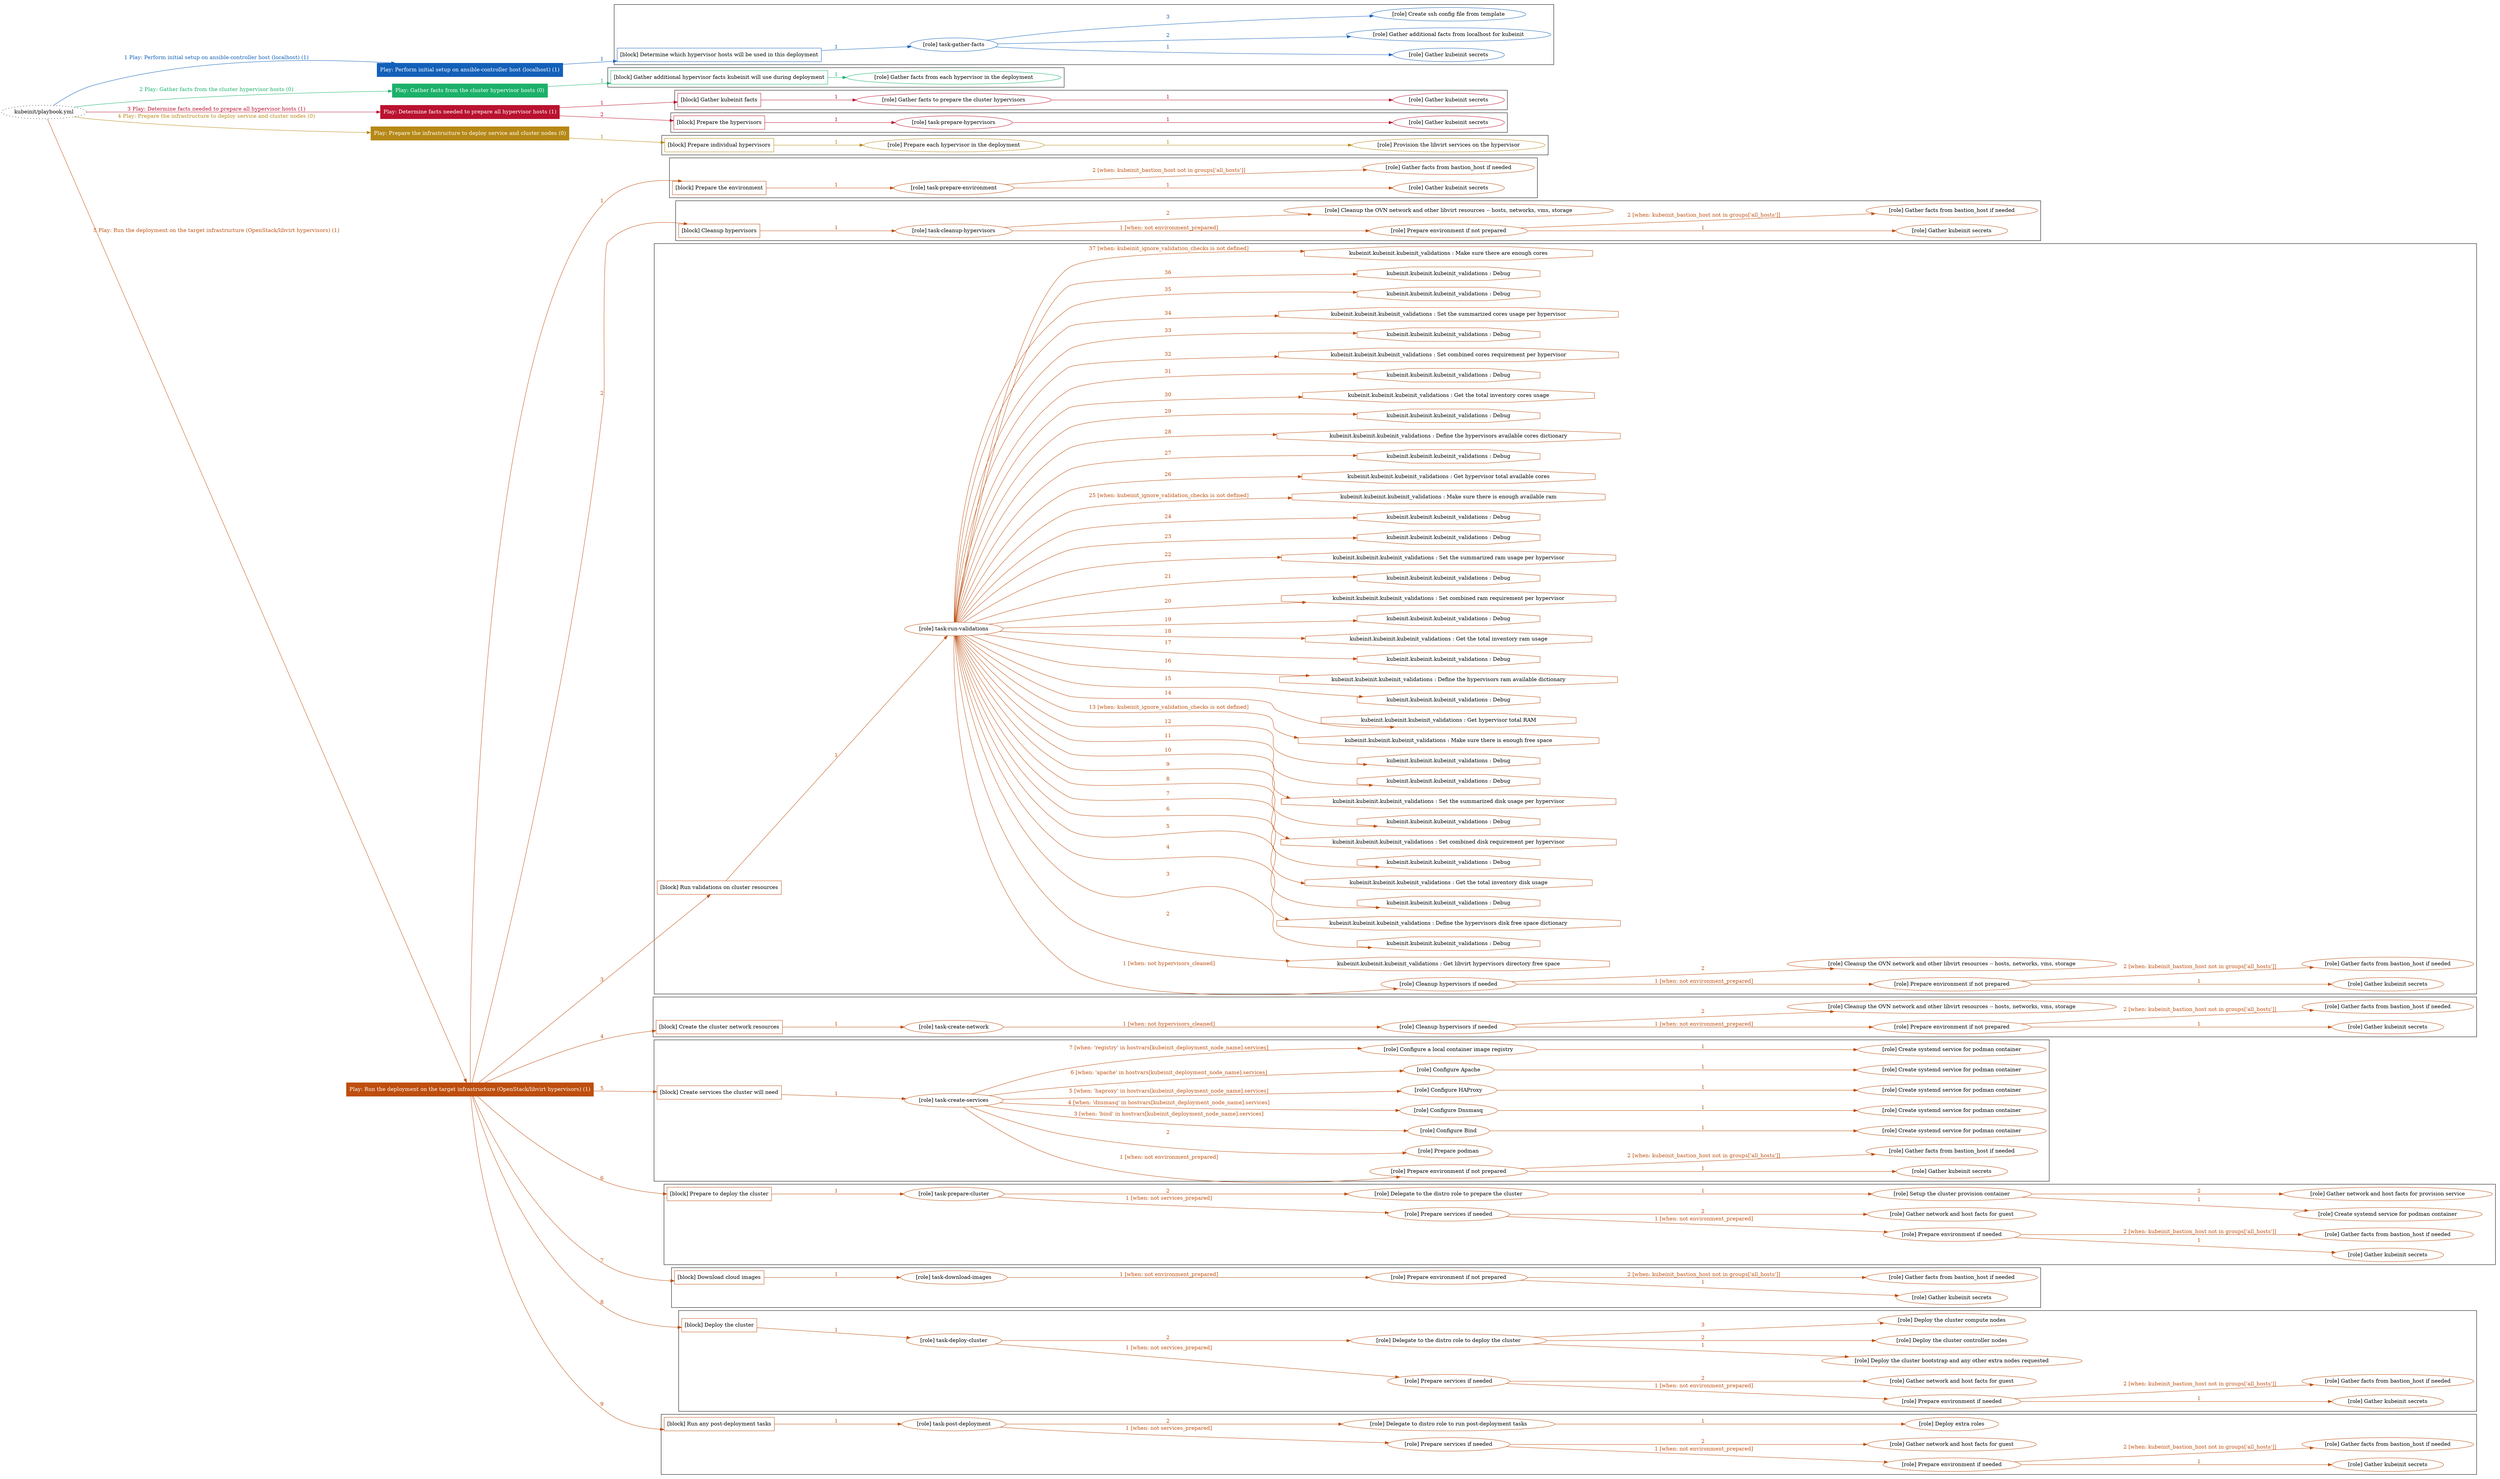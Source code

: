 digraph {
	graph [concentrate=true ordering=in rankdir=LR ratio=fill]
	edge [esep=5 sep=10]
	"kubeinit/playbook.yml" [URL="/home/runner/work/kubeinit/kubeinit/kubeinit/playbook.yml" id=playbook_c5898b9e style=dotted]
	"kubeinit/playbook.yml" -> play_0d84da9c [label="1 Play: Perform initial setup on ansible-controller host (localhost) (1)" color="#1360b9" fontcolor="#1360b9" id=edge_play_0d84da9c labeltooltip="1 Play: Perform initial setup on ansible-controller host (localhost) (1)" tooltip="1 Play: Perform initial setup on ansible-controller host (localhost) (1)"]
	subgraph "Play: Perform initial setup on ansible-controller host (localhost) (1)" {
		play_0d84da9c [label="Play: Perform initial setup on ansible-controller host (localhost) (1)" URL="/home/runner/work/kubeinit/kubeinit/kubeinit/playbook.yml" color="#1360b9" fontcolor="#ffffff" id=play_0d84da9c shape=box style=filled tooltip=localhost]
		play_0d84da9c -> block_76ef3614 [label=1 color="#1360b9" fontcolor="#1360b9" id=edge_block_76ef3614 labeltooltip=1 tooltip=1]
		subgraph cluster_block_76ef3614 {
			block_76ef3614 [label="[block] Determine which hypervisor hosts will be used in this deployment" URL="/home/runner/work/kubeinit/kubeinit/kubeinit/playbook.yml" color="#1360b9" id=block_76ef3614 labeltooltip="Determine which hypervisor hosts will be used in this deployment" shape=box tooltip="Determine which hypervisor hosts will be used in this deployment"]
			block_76ef3614 -> role_f4884667 [label="1 " color="#1360b9" fontcolor="#1360b9" id=edge_role_f4884667 labeltooltip="1 " tooltip="1 "]
			subgraph "task-gather-facts" {
				role_f4884667 [label="[role] task-gather-facts" URL="/home/runner/work/kubeinit/kubeinit/kubeinit/playbook.yml" color="#1360b9" id=role_f4884667 tooltip="task-gather-facts"]
				role_f4884667 -> role_e9bad62e [label="1 " color="#1360b9" fontcolor="#1360b9" id=edge_role_e9bad62e labeltooltip="1 " tooltip="1 "]
				subgraph "Gather kubeinit secrets" {
					role_e9bad62e [label="[role] Gather kubeinit secrets" URL="/home/runner/.ansible/collections/ansible_collections/kubeinit/kubeinit/roles/kubeinit_prepare/tasks/build_hypervisors_group.yml" color="#1360b9" id=role_e9bad62e tooltip="Gather kubeinit secrets"]
				}
				role_f4884667 -> role_29215cda [label="2 " color="#1360b9" fontcolor="#1360b9" id=edge_role_29215cda labeltooltip="2 " tooltip="2 "]
				subgraph "Gather additional facts from localhost for kubeinit" {
					role_29215cda [label="[role] Gather additional facts from localhost for kubeinit" URL="/home/runner/.ansible/collections/ansible_collections/kubeinit/kubeinit/roles/kubeinit_prepare/tasks/build_hypervisors_group.yml" color="#1360b9" id=role_29215cda tooltip="Gather additional facts from localhost for kubeinit"]
				}
				role_f4884667 -> role_ec2ccc75 [label="3 " color="#1360b9" fontcolor="#1360b9" id=edge_role_ec2ccc75 labeltooltip="3 " tooltip="3 "]
				subgraph "Create ssh config file from template" {
					role_ec2ccc75 [label="[role] Create ssh config file from template" URL="/home/runner/.ansible/collections/ansible_collections/kubeinit/kubeinit/roles/kubeinit_prepare/tasks/build_hypervisors_group.yml" color="#1360b9" id=role_ec2ccc75 tooltip="Create ssh config file from template"]
				}
			}
		}
	}
	"kubeinit/playbook.yml" -> play_5cbd559f [label="2 Play: Gather facts from the cluster hypervisor hosts (0)" color="#1bb16a" fontcolor="#1bb16a" id=edge_play_5cbd559f labeltooltip="2 Play: Gather facts from the cluster hypervisor hosts (0)" tooltip="2 Play: Gather facts from the cluster hypervisor hosts (0)"]
	subgraph "Play: Gather facts from the cluster hypervisor hosts (0)" {
		play_5cbd559f [label="Play: Gather facts from the cluster hypervisor hosts (0)" URL="/home/runner/work/kubeinit/kubeinit/kubeinit/playbook.yml" color="#1bb16a" fontcolor="#ffffff" id=play_5cbd559f shape=box style=filled tooltip="Play: Gather facts from the cluster hypervisor hosts (0)"]
		play_5cbd559f -> block_bdbf29c0 [label=1 color="#1bb16a" fontcolor="#1bb16a" id=edge_block_bdbf29c0 labeltooltip=1 tooltip=1]
		subgraph cluster_block_bdbf29c0 {
			block_bdbf29c0 [label="[block] Gather additional hypervisor facts kubeinit will use during deployment" URL="/home/runner/work/kubeinit/kubeinit/kubeinit/playbook.yml" color="#1bb16a" id=block_bdbf29c0 labeltooltip="Gather additional hypervisor facts kubeinit will use during deployment" shape=box tooltip="Gather additional hypervisor facts kubeinit will use during deployment"]
			block_bdbf29c0 -> role_b705327b [label="1 " color="#1bb16a" fontcolor="#1bb16a" id=edge_role_b705327b labeltooltip="1 " tooltip="1 "]
			subgraph "Gather facts from each hypervisor in the deployment" {
				role_b705327b [label="[role] Gather facts from each hypervisor in the deployment" URL="/home/runner/work/kubeinit/kubeinit/kubeinit/playbook.yml" color="#1bb16a" id=role_b705327b tooltip="Gather facts from each hypervisor in the deployment"]
			}
		}
	}
	"kubeinit/playbook.yml" -> play_e8e54565 [label="3 Play: Determine facts needed to prepare all hypervisor hosts (1)" color="#ba1230" fontcolor="#ba1230" id=edge_play_e8e54565 labeltooltip="3 Play: Determine facts needed to prepare all hypervisor hosts (1)" tooltip="3 Play: Determine facts needed to prepare all hypervisor hosts (1)"]
	subgraph "Play: Determine facts needed to prepare all hypervisor hosts (1)" {
		play_e8e54565 [label="Play: Determine facts needed to prepare all hypervisor hosts (1)" URL="/home/runner/work/kubeinit/kubeinit/kubeinit/playbook.yml" color="#ba1230" fontcolor="#ffffff" id=play_e8e54565 shape=box style=filled tooltip=localhost]
		play_e8e54565 -> block_cae08d0c [label=1 color="#ba1230" fontcolor="#ba1230" id=edge_block_cae08d0c labeltooltip=1 tooltip=1]
		subgraph cluster_block_cae08d0c {
			block_cae08d0c [label="[block] Gather kubeinit facts" URL="/home/runner/work/kubeinit/kubeinit/kubeinit/playbook.yml" color="#ba1230" id=block_cae08d0c labeltooltip="Gather kubeinit facts" shape=box tooltip="Gather kubeinit facts"]
			block_cae08d0c -> role_ea7ce6d7 [label="1 " color="#ba1230" fontcolor="#ba1230" id=edge_role_ea7ce6d7 labeltooltip="1 " tooltip="1 "]
			subgraph "Gather facts to prepare the cluster hypervisors" {
				role_ea7ce6d7 [label="[role] Gather facts to prepare the cluster hypervisors" URL="/home/runner/work/kubeinit/kubeinit/kubeinit/playbook.yml" color="#ba1230" id=role_ea7ce6d7 tooltip="Gather facts to prepare the cluster hypervisors"]
				role_ea7ce6d7 -> role_5d18e7bd [label="1 " color="#ba1230" fontcolor="#ba1230" id=edge_role_5d18e7bd labeltooltip="1 " tooltip="1 "]
				subgraph "Gather kubeinit secrets" {
					role_5d18e7bd [label="[role] Gather kubeinit secrets" URL="/home/runner/.ansible/collections/ansible_collections/kubeinit/kubeinit/roles/kubeinit_prepare/tasks/gather_kubeinit_facts.yml" color="#ba1230" id=role_5d18e7bd tooltip="Gather kubeinit secrets"]
				}
			}
		}
		play_e8e54565 -> block_6032365e [label=2 color="#ba1230" fontcolor="#ba1230" id=edge_block_6032365e labeltooltip=2 tooltip=2]
		subgraph cluster_block_6032365e {
			block_6032365e [label="[block] Prepare the hypervisors" URL="/home/runner/work/kubeinit/kubeinit/kubeinit/playbook.yml" color="#ba1230" id=block_6032365e labeltooltip="Prepare the hypervisors" shape=box tooltip="Prepare the hypervisors"]
			block_6032365e -> role_b8ceed35 [label="1 " color="#ba1230" fontcolor="#ba1230" id=edge_role_b8ceed35 labeltooltip="1 " tooltip="1 "]
			subgraph "task-prepare-hypervisors" {
				role_b8ceed35 [label="[role] task-prepare-hypervisors" URL="/home/runner/work/kubeinit/kubeinit/kubeinit/playbook.yml" color="#ba1230" id=role_b8ceed35 tooltip="task-prepare-hypervisors"]
				role_b8ceed35 -> role_5fdbd60f [label="1 " color="#ba1230" fontcolor="#ba1230" id=edge_role_5fdbd60f labeltooltip="1 " tooltip="1 "]
				subgraph "Gather kubeinit secrets" {
					role_5fdbd60f [label="[role] Gather kubeinit secrets" URL="/home/runner/.ansible/collections/ansible_collections/kubeinit/kubeinit/roles/kubeinit_prepare/tasks/gather_kubeinit_facts.yml" color="#ba1230" id=role_5fdbd60f tooltip="Gather kubeinit secrets"]
				}
			}
		}
	}
	"kubeinit/playbook.yml" -> play_d010705d [label="4 Play: Prepare the infrastructure to deploy service and cluster nodes (0)" color="#b68816" fontcolor="#b68816" id=edge_play_d010705d labeltooltip="4 Play: Prepare the infrastructure to deploy service and cluster nodes (0)" tooltip="4 Play: Prepare the infrastructure to deploy service and cluster nodes (0)"]
	subgraph "Play: Prepare the infrastructure to deploy service and cluster nodes (0)" {
		play_d010705d [label="Play: Prepare the infrastructure to deploy service and cluster nodes (0)" URL="/home/runner/work/kubeinit/kubeinit/kubeinit/playbook.yml" color="#b68816" fontcolor="#ffffff" id=play_d010705d shape=box style=filled tooltip="Play: Prepare the infrastructure to deploy service and cluster nodes (0)"]
		play_d010705d -> block_2132dec0 [label=1 color="#b68816" fontcolor="#b68816" id=edge_block_2132dec0 labeltooltip=1 tooltip=1]
		subgraph cluster_block_2132dec0 {
			block_2132dec0 [label="[block] Prepare individual hypervisors" URL="/home/runner/work/kubeinit/kubeinit/kubeinit/playbook.yml" color="#b68816" id=block_2132dec0 labeltooltip="Prepare individual hypervisors" shape=box tooltip="Prepare individual hypervisors"]
			block_2132dec0 -> role_8e29975e [label="1 " color="#b68816" fontcolor="#b68816" id=edge_role_8e29975e labeltooltip="1 " tooltip="1 "]
			subgraph "Prepare each hypervisor in the deployment" {
				role_8e29975e [label="[role] Prepare each hypervisor in the deployment" URL="/home/runner/work/kubeinit/kubeinit/kubeinit/playbook.yml" color="#b68816" id=role_8e29975e tooltip="Prepare each hypervisor in the deployment"]
				role_8e29975e -> role_c1c8813f [label="1 " color="#b68816" fontcolor="#b68816" id=edge_role_c1c8813f labeltooltip="1 " tooltip="1 "]
				subgraph "Provision the libvirt services on the hypervisor" {
					role_c1c8813f [label="[role] Provision the libvirt services on the hypervisor" URL="/home/runner/.ansible/collections/ansible_collections/kubeinit/kubeinit/roles/kubeinit_prepare/tasks/prepare_hypervisor.yml" color="#b68816" id=role_c1c8813f tooltip="Provision the libvirt services on the hypervisor"]
				}
			}
		}
	}
	"kubeinit/playbook.yml" -> play_ef01d548 [label="5 Play: Run the deployment on the target infrastructure (OpenStack/libvirt hypervisors) (1)" color="#be4e0e" fontcolor="#be4e0e" id=edge_play_ef01d548 labeltooltip="5 Play: Run the deployment on the target infrastructure (OpenStack/libvirt hypervisors) (1)" tooltip="5 Play: Run the deployment on the target infrastructure (OpenStack/libvirt hypervisors) (1)"]
	subgraph "Play: Run the deployment on the target infrastructure (OpenStack/libvirt hypervisors) (1)" {
		play_ef01d548 [label="Play: Run the deployment on the target infrastructure (OpenStack/libvirt hypervisors) (1)" URL="/home/runner/work/kubeinit/kubeinit/kubeinit/playbook.yml" color="#be4e0e" fontcolor="#ffffff" id=play_ef01d548 shape=box style=filled tooltip=localhost]
		play_ef01d548 -> block_fd6502b6 [label=1 color="#be4e0e" fontcolor="#be4e0e" id=edge_block_fd6502b6 labeltooltip=1 tooltip=1]
		subgraph cluster_block_fd6502b6 {
			block_fd6502b6 [label="[block] Prepare the environment" URL="/home/runner/work/kubeinit/kubeinit/kubeinit/playbook.yml" color="#be4e0e" id=block_fd6502b6 labeltooltip="Prepare the environment" shape=box tooltip="Prepare the environment"]
			block_fd6502b6 -> role_0a234598 [label="1 " color="#be4e0e" fontcolor="#be4e0e" id=edge_role_0a234598 labeltooltip="1 " tooltip="1 "]
			subgraph "task-prepare-environment" {
				role_0a234598 [label="[role] task-prepare-environment" URL="/home/runner/work/kubeinit/kubeinit/kubeinit/playbook.yml" color="#be4e0e" id=role_0a234598 tooltip="task-prepare-environment"]
				role_0a234598 -> role_4b399082 [label="1 " color="#be4e0e" fontcolor="#be4e0e" id=edge_role_4b399082 labeltooltip="1 " tooltip="1 "]
				subgraph "Gather kubeinit secrets" {
					role_4b399082 [label="[role] Gather kubeinit secrets" URL="/home/runner/.ansible/collections/ansible_collections/kubeinit/kubeinit/roles/kubeinit_prepare/tasks/gather_kubeinit_facts.yml" color="#be4e0e" id=role_4b399082 tooltip="Gather kubeinit secrets"]
				}
				role_0a234598 -> role_7f99eeb0 [label="2 [when: kubeinit_bastion_host not in groups['all_hosts']]" color="#be4e0e" fontcolor="#be4e0e" id=edge_role_7f99eeb0 labeltooltip="2 [when: kubeinit_bastion_host not in groups['all_hosts']]" tooltip="2 [when: kubeinit_bastion_host not in groups['all_hosts']]"]
				subgraph "Gather facts from bastion_host if needed" {
					role_7f99eeb0 [label="[role] Gather facts from bastion_host if needed" URL="/home/runner/.ansible/collections/ansible_collections/kubeinit/kubeinit/roles/kubeinit_prepare/tasks/main.yml" color="#be4e0e" id=role_7f99eeb0 tooltip="Gather facts from bastion_host if needed"]
				}
			}
		}
		play_ef01d548 -> block_c0f1066d [label=2 color="#be4e0e" fontcolor="#be4e0e" id=edge_block_c0f1066d labeltooltip=2 tooltip=2]
		subgraph cluster_block_c0f1066d {
			block_c0f1066d [label="[block] Cleanup hypervisors" URL="/home/runner/work/kubeinit/kubeinit/kubeinit/playbook.yml" color="#be4e0e" id=block_c0f1066d labeltooltip="Cleanup hypervisors" shape=box tooltip="Cleanup hypervisors"]
			block_c0f1066d -> role_0b62a994 [label="1 " color="#be4e0e" fontcolor="#be4e0e" id=edge_role_0b62a994 labeltooltip="1 " tooltip="1 "]
			subgraph "task-cleanup-hypervisors" {
				role_0b62a994 [label="[role] task-cleanup-hypervisors" URL="/home/runner/work/kubeinit/kubeinit/kubeinit/playbook.yml" color="#be4e0e" id=role_0b62a994 tooltip="task-cleanup-hypervisors"]
				role_0b62a994 -> role_926b4c02 [label="1 [when: not environment_prepared]" color="#be4e0e" fontcolor="#be4e0e" id=edge_role_926b4c02 labeltooltip="1 [when: not environment_prepared]" tooltip="1 [when: not environment_prepared]"]
				subgraph "Prepare environment if not prepared" {
					role_926b4c02 [label="[role] Prepare environment if not prepared" URL="/home/runner/.ansible/collections/ansible_collections/kubeinit/kubeinit/roles/kubeinit_libvirt/tasks/cleanup_hypervisors.yml" color="#be4e0e" id=role_926b4c02 tooltip="Prepare environment if not prepared"]
					role_926b4c02 -> role_bd132eff [label="1 " color="#be4e0e" fontcolor="#be4e0e" id=edge_role_bd132eff labeltooltip="1 " tooltip="1 "]
					subgraph "Gather kubeinit secrets" {
						role_bd132eff [label="[role] Gather kubeinit secrets" URL="/home/runner/.ansible/collections/ansible_collections/kubeinit/kubeinit/roles/kubeinit_prepare/tasks/gather_kubeinit_facts.yml" color="#be4e0e" id=role_bd132eff tooltip="Gather kubeinit secrets"]
					}
					role_926b4c02 -> role_41bd1737 [label="2 [when: kubeinit_bastion_host not in groups['all_hosts']]" color="#be4e0e" fontcolor="#be4e0e" id=edge_role_41bd1737 labeltooltip="2 [when: kubeinit_bastion_host not in groups['all_hosts']]" tooltip="2 [when: kubeinit_bastion_host not in groups['all_hosts']]"]
					subgraph "Gather facts from bastion_host if needed" {
						role_41bd1737 [label="[role] Gather facts from bastion_host if needed" URL="/home/runner/.ansible/collections/ansible_collections/kubeinit/kubeinit/roles/kubeinit_prepare/tasks/main.yml" color="#be4e0e" id=role_41bd1737 tooltip="Gather facts from bastion_host if needed"]
					}
				}
				role_0b62a994 -> role_41cccdc6 [label="2 " color="#be4e0e" fontcolor="#be4e0e" id=edge_role_41cccdc6 labeltooltip="2 " tooltip="2 "]
				subgraph "Cleanup the OVN network and other libvirt resources -- hosts, networks, vms, storage" {
					role_41cccdc6 [label="[role] Cleanup the OVN network and other libvirt resources -- hosts, networks, vms, storage" URL="/home/runner/.ansible/collections/ansible_collections/kubeinit/kubeinit/roles/kubeinit_libvirt/tasks/cleanup_hypervisors.yml" color="#be4e0e" id=role_41cccdc6 tooltip="Cleanup the OVN network and other libvirt resources -- hosts, networks, vms, storage"]
				}
			}
		}
		play_ef01d548 -> block_42856d7a [label=3 color="#be4e0e" fontcolor="#be4e0e" id=edge_block_42856d7a labeltooltip=3 tooltip=3]
		subgraph cluster_block_42856d7a {
			block_42856d7a [label="[block] Run validations on cluster resources" URL="/home/runner/work/kubeinit/kubeinit/kubeinit/playbook.yml" color="#be4e0e" id=block_42856d7a labeltooltip="Run validations on cluster resources" shape=box tooltip="Run validations on cluster resources"]
			block_42856d7a -> role_7c850eb3 [label="1 " color="#be4e0e" fontcolor="#be4e0e" id=edge_role_7c850eb3 labeltooltip="1 " tooltip="1 "]
			subgraph "task-run-validations" {
				role_7c850eb3 [label="[role] task-run-validations" URL="/home/runner/work/kubeinit/kubeinit/kubeinit/playbook.yml" color="#be4e0e" id=role_7c850eb3 tooltip="task-run-validations"]
				role_7c850eb3 -> role_bad9e7a4 [label="1 [when: not hypervisors_cleaned]" color="#be4e0e" fontcolor="#be4e0e" id=edge_role_bad9e7a4 labeltooltip="1 [when: not hypervisors_cleaned]" tooltip="1 [when: not hypervisors_cleaned]"]
				subgraph "Cleanup hypervisors if needed" {
					role_bad9e7a4 [label="[role] Cleanup hypervisors if needed" URL="/home/runner/.ansible/collections/ansible_collections/kubeinit/kubeinit/roles/kubeinit_validations/tasks/main.yml" color="#be4e0e" id=role_bad9e7a4 tooltip="Cleanup hypervisors if needed"]
					role_bad9e7a4 -> role_a1f10926 [label="1 [when: not environment_prepared]" color="#be4e0e" fontcolor="#be4e0e" id=edge_role_a1f10926 labeltooltip="1 [when: not environment_prepared]" tooltip="1 [when: not environment_prepared]"]
					subgraph "Prepare environment if not prepared" {
						role_a1f10926 [label="[role] Prepare environment if not prepared" URL="/home/runner/.ansible/collections/ansible_collections/kubeinit/kubeinit/roles/kubeinit_libvirt/tasks/cleanup_hypervisors.yml" color="#be4e0e" id=role_a1f10926 tooltip="Prepare environment if not prepared"]
						role_a1f10926 -> role_b3d98406 [label="1 " color="#be4e0e" fontcolor="#be4e0e" id=edge_role_b3d98406 labeltooltip="1 " tooltip="1 "]
						subgraph "Gather kubeinit secrets" {
							role_b3d98406 [label="[role] Gather kubeinit secrets" URL="/home/runner/.ansible/collections/ansible_collections/kubeinit/kubeinit/roles/kubeinit_prepare/tasks/gather_kubeinit_facts.yml" color="#be4e0e" id=role_b3d98406 tooltip="Gather kubeinit secrets"]
						}
						role_a1f10926 -> role_4aa5b1e3 [label="2 [when: kubeinit_bastion_host not in groups['all_hosts']]" color="#be4e0e" fontcolor="#be4e0e" id=edge_role_4aa5b1e3 labeltooltip="2 [when: kubeinit_bastion_host not in groups['all_hosts']]" tooltip="2 [when: kubeinit_bastion_host not in groups['all_hosts']]"]
						subgraph "Gather facts from bastion_host if needed" {
							role_4aa5b1e3 [label="[role] Gather facts from bastion_host if needed" URL="/home/runner/.ansible/collections/ansible_collections/kubeinit/kubeinit/roles/kubeinit_prepare/tasks/main.yml" color="#be4e0e" id=role_4aa5b1e3 tooltip="Gather facts from bastion_host if needed"]
						}
					}
					role_bad9e7a4 -> role_fe30550d [label="2 " color="#be4e0e" fontcolor="#be4e0e" id=edge_role_fe30550d labeltooltip="2 " tooltip="2 "]
					subgraph "Cleanup the OVN network and other libvirt resources -- hosts, networks, vms, storage" {
						role_fe30550d [label="[role] Cleanup the OVN network and other libvirt resources -- hosts, networks, vms, storage" URL="/home/runner/.ansible/collections/ansible_collections/kubeinit/kubeinit/roles/kubeinit_libvirt/tasks/cleanup_hypervisors.yml" color="#be4e0e" id=role_fe30550d tooltip="Cleanup the OVN network and other libvirt resources -- hosts, networks, vms, storage"]
					}
				}
				task_e9bca046 [label="kubeinit.kubeinit.kubeinit_validations : Get libvirt hypervisors directory free space" URL="/home/runner/.ansible/collections/ansible_collections/kubeinit/kubeinit/roles/kubeinit_validations/tasks/10_libvirt_free_space.yml" color="#be4e0e" id=task_e9bca046 shape=octagon tooltip="kubeinit.kubeinit.kubeinit_validations : Get libvirt hypervisors directory free space"]
				role_7c850eb3 -> task_e9bca046 [label="2 " color="#be4e0e" fontcolor="#be4e0e" id=edge_task_e9bca046 labeltooltip="2 " tooltip="2 "]
				task_7ed174d9 [label="kubeinit.kubeinit.kubeinit_validations : Debug" URL="/home/runner/.ansible/collections/ansible_collections/kubeinit/kubeinit/roles/kubeinit_validations/tasks/10_libvirt_free_space.yml" color="#be4e0e" id=task_7ed174d9 shape=octagon tooltip="kubeinit.kubeinit.kubeinit_validations : Debug"]
				role_7c850eb3 -> task_7ed174d9 [label="3 " color="#be4e0e" fontcolor="#be4e0e" id=edge_task_7ed174d9 labeltooltip="3 " tooltip="3 "]
				task_a637de89 [label="kubeinit.kubeinit.kubeinit_validations : Define the hypervisors disk free space dictionary" URL="/home/runner/.ansible/collections/ansible_collections/kubeinit/kubeinit/roles/kubeinit_validations/tasks/10_libvirt_free_space.yml" color="#be4e0e" id=task_a637de89 shape=octagon tooltip="kubeinit.kubeinit.kubeinit_validations : Define the hypervisors disk free space dictionary"]
				role_7c850eb3 -> task_a637de89 [label="4 " color="#be4e0e" fontcolor="#be4e0e" id=edge_task_a637de89 labeltooltip="4 " tooltip="4 "]
				task_0ac92e84 [label="kubeinit.kubeinit.kubeinit_validations : Debug" URL="/home/runner/.ansible/collections/ansible_collections/kubeinit/kubeinit/roles/kubeinit_validations/tasks/10_libvirt_free_space.yml" color="#be4e0e" id=task_0ac92e84 shape=octagon tooltip="kubeinit.kubeinit.kubeinit_validations : Debug"]
				role_7c850eb3 -> task_0ac92e84 [label="5 " color="#be4e0e" fontcolor="#be4e0e" id=edge_task_0ac92e84 labeltooltip="5 " tooltip="5 "]
				task_ea1cb608 [label="kubeinit.kubeinit.kubeinit_validations : Get the total inventory disk usage" URL="/home/runner/.ansible/collections/ansible_collections/kubeinit/kubeinit/roles/kubeinit_validations/tasks/10_libvirt_free_space.yml" color="#be4e0e" id=task_ea1cb608 shape=octagon tooltip="kubeinit.kubeinit.kubeinit_validations : Get the total inventory disk usage"]
				role_7c850eb3 -> task_ea1cb608 [label="6 " color="#be4e0e" fontcolor="#be4e0e" id=edge_task_ea1cb608 labeltooltip="6 " tooltip="6 "]
				task_5de57ab0 [label="kubeinit.kubeinit.kubeinit_validations : Debug" URL="/home/runner/.ansible/collections/ansible_collections/kubeinit/kubeinit/roles/kubeinit_validations/tasks/10_libvirt_free_space.yml" color="#be4e0e" id=task_5de57ab0 shape=octagon tooltip="kubeinit.kubeinit.kubeinit_validations : Debug"]
				role_7c850eb3 -> task_5de57ab0 [label="7 " color="#be4e0e" fontcolor="#be4e0e" id=edge_task_5de57ab0 labeltooltip="7 " tooltip="7 "]
				task_9fa5a689 [label="kubeinit.kubeinit.kubeinit_validations : Set combined disk requirement per hypervisor" URL="/home/runner/.ansible/collections/ansible_collections/kubeinit/kubeinit/roles/kubeinit_validations/tasks/10_libvirt_free_space.yml" color="#be4e0e" id=task_9fa5a689 shape=octagon tooltip="kubeinit.kubeinit.kubeinit_validations : Set combined disk requirement per hypervisor"]
				role_7c850eb3 -> task_9fa5a689 [label="8 " color="#be4e0e" fontcolor="#be4e0e" id=edge_task_9fa5a689 labeltooltip="8 " tooltip="8 "]
				task_5d3c0d05 [label="kubeinit.kubeinit.kubeinit_validations : Debug" URL="/home/runner/.ansible/collections/ansible_collections/kubeinit/kubeinit/roles/kubeinit_validations/tasks/10_libvirt_free_space.yml" color="#be4e0e" id=task_5d3c0d05 shape=octagon tooltip="kubeinit.kubeinit.kubeinit_validations : Debug"]
				role_7c850eb3 -> task_5d3c0d05 [label="9 " color="#be4e0e" fontcolor="#be4e0e" id=edge_task_5d3c0d05 labeltooltip="9 " tooltip="9 "]
				task_2b1887be [label="kubeinit.kubeinit.kubeinit_validations : Set the summarized disk usage per hypervisor" URL="/home/runner/.ansible/collections/ansible_collections/kubeinit/kubeinit/roles/kubeinit_validations/tasks/10_libvirt_free_space.yml" color="#be4e0e" id=task_2b1887be shape=octagon tooltip="kubeinit.kubeinit.kubeinit_validations : Set the summarized disk usage per hypervisor"]
				role_7c850eb3 -> task_2b1887be [label="10 " color="#be4e0e" fontcolor="#be4e0e" id=edge_task_2b1887be labeltooltip="10 " tooltip="10 "]
				task_83713f3c [label="kubeinit.kubeinit.kubeinit_validations : Debug" URL="/home/runner/.ansible/collections/ansible_collections/kubeinit/kubeinit/roles/kubeinit_validations/tasks/10_libvirt_free_space.yml" color="#be4e0e" id=task_83713f3c shape=octagon tooltip="kubeinit.kubeinit.kubeinit_validations : Debug"]
				role_7c850eb3 -> task_83713f3c [label="11 " color="#be4e0e" fontcolor="#be4e0e" id=edge_task_83713f3c labeltooltip="11 " tooltip="11 "]
				task_a384c63c [label="kubeinit.kubeinit.kubeinit_validations : Debug" URL="/home/runner/.ansible/collections/ansible_collections/kubeinit/kubeinit/roles/kubeinit_validations/tasks/10_libvirt_free_space.yml" color="#be4e0e" id=task_a384c63c shape=octagon tooltip="kubeinit.kubeinit.kubeinit_validations : Debug"]
				role_7c850eb3 -> task_a384c63c [label="12 " color="#be4e0e" fontcolor="#be4e0e" id=edge_task_a384c63c labeltooltip="12 " tooltip="12 "]
				task_76d77ed5 [label="kubeinit.kubeinit.kubeinit_validations : Make sure there is enough free space" URL="/home/runner/.ansible/collections/ansible_collections/kubeinit/kubeinit/roles/kubeinit_validations/tasks/10_libvirt_free_space.yml" color="#be4e0e" id=task_76d77ed5 shape=octagon tooltip="kubeinit.kubeinit.kubeinit_validations : Make sure there is enough free space"]
				role_7c850eb3 -> task_76d77ed5 [label="13 [when: kubeinit_ignore_validation_checks is not defined]" color="#be4e0e" fontcolor="#be4e0e" id=edge_task_76d77ed5 labeltooltip="13 [when: kubeinit_ignore_validation_checks is not defined]" tooltip="13 [when: kubeinit_ignore_validation_checks is not defined]"]
				task_c23079c5 [label="kubeinit.kubeinit.kubeinit_validations : Get hypervisor total RAM" URL="/home/runner/.ansible/collections/ansible_collections/kubeinit/kubeinit/roles/kubeinit_validations/tasks/20_libvirt_available_ram.yml" color="#be4e0e" id=task_c23079c5 shape=octagon tooltip="kubeinit.kubeinit.kubeinit_validations : Get hypervisor total RAM"]
				role_7c850eb3 -> task_c23079c5 [label="14 " color="#be4e0e" fontcolor="#be4e0e" id=edge_task_c23079c5 labeltooltip="14 " tooltip="14 "]
				task_29574b19 [label="kubeinit.kubeinit.kubeinit_validations : Debug" URL="/home/runner/.ansible/collections/ansible_collections/kubeinit/kubeinit/roles/kubeinit_validations/tasks/20_libvirt_available_ram.yml" color="#be4e0e" id=task_29574b19 shape=octagon tooltip="kubeinit.kubeinit.kubeinit_validations : Debug"]
				role_7c850eb3 -> task_29574b19 [label="15 " color="#be4e0e" fontcolor="#be4e0e" id=edge_task_29574b19 labeltooltip="15 " tooltip="15 "]
				task_8ef8b7b9 [label="kubeinit.kubeinit.kubeinit_validations : Define the hypervisors ram available dictionary" URL="/home/runner/.ansible/collections/ansible_collections/kubeinit/kubeinit/roles/kubeinit_validations/tasks/20_libvirt_available_ram.yml" color="#be4e0e" id=task_8ef8b7b9 shape=octagon tooltip="kubeinit.kubeinit.kubeinit_validations : Define the hypervisors ram available dictionary"]
				role_7c850eb3 -> task_8ef8b7b9 [label="16 " color="#be4e0e" fontcolor="#be4e0e" id=edge_task_8ef8b7b9 labeltooltip="16 " tooltip="16 "]
				task_5ea55cb6 [label="kubeinit.kubeinit.kubeinit_validations : Debug" URL="/home/runner/.ansible/collections/ansible_collections/kubeinit/kubeinit/roles/kubeinit_validations/tasks/20_libvirt_available_ram.yml" color="#be4e0e" id=task_5ea55cb6 shape=octagon tooltip="kubeinit.kubeinit.kubeinit_validations : Debug"]
				role_7c850eb3 -> task_5ea55cb6 [label="17 " color="#be4e0e" fontcolor="#be4e0e" id=edge_task_5ea55cb6 labeltooltip="17 " tooltip="17 "]
				task_f62b1272 [label="kubeinit.kubeinit.kubeinit_validations : Get the total inventory ram usage" URL="/home/runner/.ansible/collections/ansible_collections/kubeinit/kubeinit/roles/kubeinit_validations/tasks/20_libvirt_available_ram.yml" color="#be4e0e" id=task_f62b1272 shape=octagon tooltip="kubeinit.kubeinit.kubeinit_validations : Get the total inventory ram usage"]
				role_7c850eb3 -> task_f62b1272 [label="18 " color="#be4e0e" fontcolor="#be4e0e" id=edge_task_f62b1272 labeltooltip="18 " tooltip="18 "]
				task_1e572f0d [label="kubeinit.kubeinit.kubeinit_validations : Debug" URL="/home/runner/.ansible/collections/ansible_collections/kubeinit/kubeinit/roles/kubeinit_validations/tasks/20_libvirt_available_ram.yml" color="#be4e0e" id=task_1e572f0d shape=octagon tooltip="kubeinit.kubeinit.kubeinit_validations : Debug"]
				role_7c850eb3 -> task_1e572f0d [label="19 " color="#be4e0e" fontcolor="#be4e0e" id=edge_task_1e572f0d labeltooltip="19 " tooltip="19 "]
				task_1b85b0f8 [label="kubeinit.kubeinit.kubeinit_validations : Set combined ram requirement per hypervisor" URL="/home/runner/.ansible/collections/ansible_collections/kubeinit/kubeinit/roles/kubeinit_validations/tasks/20_libvirt_available_ram.yml" color="#be4e0e" id=task_1b85b0f8 shape=octagon tooltip="kubeinit.kubeinit.kubeinit_validations : Set combined ram requirement per hypervisor"]
				role_7c850eb3 -> task_1b85b0f8 [label="20 " color="#be4e0e" fontcolor="#be4e0e" id=edge_task_1b85b0f8 labeltooltip="20 " tooltip="20 "]
				task_19924152 [label="kubeinit.kubeinit.kubeinit_validations : Debug" URL="/home/runner/.ansible/collections/ansible_collections/kubeinit/kubeinit/roles/kubeinit_validations/tasks/20_libvirt_available_ram.yml" color="#be4e0e" id=task_19924152 shape=octagon tooltip="kubeinit.kubeinit.kubeinit_validations : Debug"]
				role_7c850eb3 -> task_19924152 [label="21 " color="#be4e0e" fontcolor="#be4e0e" id=edge_task_19924152 labeltooltip="21 " tooltip="21 "]
				task_c5a85370 [label="kubeinit.kubeinit.kubeinit_validations : Set the summarized ram usage per hypervisor" URL="/home/runner/.ansible/collections/ansible_collections/kubeinit/kubeinit/roles/kubeinit_validations/tasks/20_libvirt_available_ram.yml" color="#be4e0e" id=task_c5a85370 shape=octagon tooltip="kubeinit.kubeinit.kubeinit_validations : Set the summarized ram usage per hypervisor"]
				role_7c850eb3 -> task_c5a85370 [label="22 " color="#be4e0e" fontcolor="#be4e0e" id=edge_task_c5a85370 labeltooltip="22 " tooltip="22 "]
				task_7342f297 [label="kubeinit.kubeinit.kubeinit_validations : Debug" URL="/home/runner/.ansible/collections/ansible_collections/kubeinit/kubeinit/roles/kubeinit_validations/tasks/20_libvirt_available_ram.yml" color="#be4e0e" id=task_7342f297 shape=octagon tooltip="kubeinit.kubeinit.kubeinit_validations : Debug"]
				role_7c850eb3 -> task_7342f297 [label="23 " color="#be4e0e" fontcolor="#be4e0e" id=edge_task_7342f297 labeltooltip="23 " tooltip="23 "]
				task_dbc514c2 [label="kubeinit.kubeinit.kubeinit_validations : Debug" URL="/home/runner/.ansible/collections/ansible_collections/kubeinit/kubeinit/roles/kubeinit_validations/tasks/20_libvirt_available_ram.yml" color="#be4e0e" id=task_dbc514c2 shape=octagon tooltip="kubeinit.kubeinit.kubeinit_validations : Debug"]
				role_7c850eb3 -> task_dbc514c2 [label="24 " color="#be4e0e" fontcolor="#be4e0e" id=edge_task_dbc514c2 labeltooltip="24 " tooltip="24 "]
				task_ef314c62 [label="kubeinit.kubeinit.kubeinit_validations : Make sure there is enough available ram" URL="/home/runner/.ansible/collections/ansible_collections/kubeinit/kubeinit/roles/kubeinit_validations/tasks/20_libvirt_available_ram.yml" color="#be4e0e" id=task_ef314c62 shape=octagon tooltip="kubeinit.kubeinit.kubeinit_validations : Make sure there is enough available ram"]
				role_7c850eb3 -> task_ef314c62 [label="25 [when: kubeinit_ignore_validation_checks is not defined]" color="#be4e0e" fontcolor="#be4e0e" id=edge_task_ef314c62 labeltooltip="25 [when: kubeinit_ignore_validation_checks is not defined]" tooltip="25 [when: kubeinit_ignore_validation_checks is not defined]"]
				task_a07dd35e [label="kubeinit.kubeinit.kubeinit_validations : Get hypervisor total available cores" URL="/home/runner/.ansible/collections/ansible_collections/kubeinit/kubeinit/roles/kubeinit_validations/tasks/30_libvirt_check_cpu_cores.yml" color="#be4e0e" id=task_a07dd35e shape=octagon tooltip="kubeinit.kubeinit.kubeinit_validations : Get hypervisor total available cores"]
				role_7c850eb3 -> task_a07dd35e [label="26 " color="#be4e0e" fontcolor="#be4e0e" id=edge_task_a07dd35e labeltooltip="26 " tooltip="26 "]
				task_41384f11 [label="kubeinit.kubeinit.kubeinit_validations : Debug" URL="/home/runner/.ansible/collections/ansible_collections/kubeinit/kubeinit/roles/kubeinit_validations/tasks/30_libvirt_check_cpu_cores.yml" color="#be4e0e" id=task_41384f11 shape=octagon tooltip="kubeinit.kubeinit.kubeinit_validations : Debug"]
				role_7c850eb3 -> task_41384f11 [label="27 " color="#be4e0e" fontcolor="#be4e0e" id=edge_task_41384f11 labeltooltip="27 " tooltip="27 "]
				task_0d6d311a [label="kubeinit.kubeinit.kubeinit_validations : Define the hypervisors available cores dictionary" URL="/home/runner/.ansible/collections/ansible_collections/kubeinit/kubeinit/roles/kubeinit_validations/tasks/30_libvirt_check_cpu_cores.yml" color="#be4e0e" id=task_0d6d311a shape=octagon tooltip="kubeinit.kubeinit.kubeinit_validations : Define the hypervisors available cores dictionary"]
				role_7c850eb3 -> task_0d6d311a [label="28 " color="#be4e0e" fontcolor="#be4e0e" id=edge_task_0d6d311a labeltooltip="28 " tooltip="28 "]
				task_fdf5323d [label="kubeinit.kubeinit.kubeinit_validations : Debug" URL="/home/runner/.ansible/collections/ansible_collections/kubeinit/kubeinit/roles/kubeinit_validations/tasks/30_libvirt_check_cpu_cores.yml" color="#be4e0e" id=task_fdf5323d shape=octagon tooltip="kubeinit.kubeinit.kubeinit_validations : Debug"]
				role_7c850eb3 -> task_fdf5323d [label="29 " color="#be4e0e" fontcolor="#be4e0e" id=edge_task_fdf5323d labeltooltip="29 " tooltip="29 "]
				task_e4ab227a [label="kubeinit.kubeinit.kubeinit_validations : Get the total inventory cores usage" URL="/home/runner/.ansible/collections/ansible_collections/kubeinit/kubeinit/roles/kubeinit_validations/tasks/30_libvirt_check_cpu_cores.yml" color="#be4e0e" id=task_e4ab227a shape=octagon tooltip="kubeinit.kubeinit.kubeinit_validations : Get the total inventory cores usage"]
				role_7c850eb3 -> task_e4ab227a [label="30 " color="#be4e0e" fontcolor="#be4e0e" id=edge_task_e4ab227a labeltooltip="30 " tooltip="30 "]
				task_2507c537 [label="kubeinit.kubeinit.kubeinit_validations : Debug" URL="/home/runner/.ansible/collections/ansible_collections/kubeinit/kubeinit/roles/kubeinit_validations/tasks/30_libvirt_check_cpu_cores.yml" color="#be4e0e" id=task_2507c537 shape=octagon tooltip="kubeinit.kubeinit.kubeinit_validations : Debug"]
				role_7c850eb3 -> task_2507c537 [label="31 " color="#be4e0e" fontcolor="#be4e0e" id=edge_task_2507c537 labeltooltip="31 " tooltip="31 "]
				task_aa52cd6d [label="kubeinit.kubeinit.kubeinit_validations : Set combined cores requirement per hypervisor" URL="/home/runner/.ansible/collections/ansible_collections/kubeinit/kubeinit/roles/kubeinit_validations/tasks/30_libvirt_check_cpu_cores.yml" color="#be4e0e" id=task_aa52cd6d shape=octagon tooltip="kubeinit.kubeinit.kubeinit_validations : Set combined cores requirement per hypervisor"]
				role_7c850eb3 -> task_aa52cd6d [label="32 " color="#be4e0e" fontcolor="#be4e0e" id=edge_task_aa52cd6d labeltooltip="32 " tooltip="32 "]
				task_af5ba012 [label="kubeinit.kubeinit.kubeinit_validations : Debug" URL="/home/runner/.ansible/collections/ansible_collections/kubeinit/kubeinit/roles/kubeinit_validations/tasks/30_libvirt_check_cpu_cores.yml" color="#be4e0e" id=task_af5ba012 shape=octagon tooltip="kubeinit.kubeinit.kubeinit_validations : Debug"]
				role_7c850eb3 -> task_af5ba012 [label="33 " color="#be4e0e" fontcolor="#be4e0e" id=edge_task_af5ba012 labeltooltip="33 " tooltip="33 "]
				task_e293d68e [label="kubeinit.kubeinit.kubeinit_validations : Set the summarized cores usage per hypervisor" URL="/home/runner/.ansible/collections/ansible_collections/kubeinit/kubeinit/roles/kubeinit_validations/tasks/30_libvirt_check_cpu_cores.yml" color="#be4e0e" id=task_e293d68e shape=octagon tooltip="kubeinit.kubeinit.kubeinit_validations : Set the summarized cores usage per hypervisor"]
				role_7c850eb3 -> task_e293d68e [label="34 " color="#be4e0e" fontcolor="#be4e0e" id=edge_task_e293d68e labeltooltip="34 " tooltip="34 "]
				task_b4afe201 [label="kubeinit.kubeinit.kubeinit_validations : Debug" URL="/home/runner/.ansible/collections/ansible_collections/kubeinit/kubeinit/roles/kubeinit_validations/tasks/30_libvirt_check_cpu_cores.yml" color="#be4e0e" id=task_b4afe201 shape=octagon tooltip="kubeinit.kubeinit.kubeinit_validations : Debug"]
				role_7c850eb3 -> task_b4afe201 [label="35 " color="#be4e0e" fontcolor="#be4e0e" id=edge_task_b4afe201 labeltooltip="35 " tooltip="35 "]
				task_b048d8d9 [label="kubeinit.kubeinit.kubeinit_validations : Debug" URL="/home/runner/.ansible/collections/ansible_collections/kubeinit/kubeinit/roles/kubeinit_validations/tasks/30_libvirt_check_cpu_cores.yml" color="#be4e0e" id=task_b048d8d9 shape=octagon tooltip="kubeinit.kubeinit.kubeinit_validations : Debug"]
				role_7c850eb3 -> task_b048d8d9 [label="36 " color="#be4e0e" fontcolor="#be4e0e" id=edge_task_b048d8d9 labeltooltip="36 " tooltip="36 "]
				task_d2073945 [label="kubeinit.kubeinit.kubeinit_validations : Make sure there are enough cores" URL="/home/runner/.ansible/collections/ansible_collections/kubeinit/kubeinit/roles/kubeinit_validations/tasks/30_libvirt_check_cpu_cores.yml" color="#be4e0e" id=task_d2073945 shape=octagon tooltip="kubeinit.kubeinit.kubeinit_validations : Make sure there are enough cores"]
				role_7c850eb3 -> task_d2073945 [label="37 [when: kubeinit_ignore_validation_checks is not defined]" color="#be4e0e" fontcolor="#be4e0e" id=edge_task_d2073945 labeltooltip="37 [when: kubeinit_ignore_validation_checks is not defined]" tooltip="37 [when: kubeinit_ignore_validation_checks is not defined]"]
			}
		}
		play_ef01d548 -> block_2fd410fa [label=4 color="#be4e0e" fontcolor="#be4e0e" id=edge_block_2fd410fa labeltooltip=4 tooltip=4]
		subgraph cluster_block_2fd410fa {
			block_2fd410fa [label="[block] Create the cluster network resources" URL="/home/runner/work/kubeinit/kubeinit/kubeinit/playbook.yml" color="#be4e0e" id=block_2fd410fa labeltooltip="Create the cluster network resources" shape=box tooltip="Create the cluster network resources"]
			block_2fd410fa -> role_e0ffe825 [label="1 " color="#be4e0e" fontcolor="#be4e0e" id=edge_role_e0ffe825 labeltooltip="1 " tooltip="1 "]
			subgraph "task-create-network" {
				role_e0ffe825 [label="[role] task-create-network" URL="/home/runner/work/kubeinit/kubeinit/kubeinit/playbook.yml" color="#be4e0e" id=role_e0ffe825 tooltip="task-create-network"]
				role_e0ffe825 -> role_8610a0b3 [label="1 [when: not hypervisors_cleaned]" color="#be4e0e" fontcolor="#be4e0e" id=edge_role_8610a0b3 labeltooltip="1 [when: not hypervisors_cleaned]" tooltip="1 [when: not hypervisors_cleaned]"]
				subgraph "Cleanup hypervisors if needed" {
					role_8610a0b3 [label="[role] Cleanup hypervisors if needed" URL="/home/runner/.ansible/collections/ansible_collections/kubeinit/kubeinit/roles/kubeinit_libvirt/tasks/create_network.yml" color="#be4e0e" id=role_8610a0b3 tooltip="Cleanup hypervisors if needed"]
					role_8610a0b3 -> role_d5a4e908 [label="1 [when: not environment_prepared]" color="#be4e0e" fontcolor="#be4e0e" id=edge_role_d5a4e908 labeltooltip="1 [when: not environment_prepared]" tooltip="1 [when: not environment_prepared]"]
					subgraph "Prepare environment if not prepared" {
						role_d5a4e908 [label="[role] Prepare environment if not prepared" URL="/home/runner/.ansible/collections/ansible_collections/kubeinit/kubeinit/roles/kubeinit_libvirt/tasks/cleanup_hypervisors.yml" color="#be4e0e" id=role_d5a4e908 tooltip="Prepare environment if not prepared"]
						role_d5a4e908 -> role_b0cc8457 [label="1 " color="#be4e0e" fontcolor="#be4e0e" id=edge_role_b0cc8457 labeltooltip="1 " tooltip="1 "]
						subgraph "Gather kubeinit secrets" {
							role_b0cc8457 [label="[role] Gather kubeinit secrets" URL="/home/runner/.ansible/collections/ansible_collections/kubeinit/kubeinit/roles/kubeinit_prepare/tasks/gather_kubeinit_facts.yml" color="#be4e0e" id=role_b0cc8457 tooltip="Gather kubeinit secrets"]
						}
						role_d5a4e908 -> role_abb3b118 [label="2 [when: kubeinit_bastion_host not in groups['all_hosts']]" color="#be4e0e" fontcolor="#be4e0e" id=edge_role_abb3b118 labeltooltip="2 [when: kubeinit_bastion_host not in groups['all_hosts']]" tooltip="2 [when: kubeinit_bastion_host not in groups['all_hosts']]"]
						subgraph "Gather facts from bastion_host if needed" {
							role_abb3b118 [label="[role] Gather facts from bastion_host if needed" URL="/home/runner/.ansible/collections/ansible_collections/kubeinit/kubeinit/roles/kubeinit_prepare/tasks/main.yml" color="#be4e0e" id=role_abb3b118 tooltip="Gather facts from bastion_host if needed"]
						}
					}
					role_8610a0b3 -> role_57c87e8e [label="2 " color="#be4e0e" fontcolor="#be4e0e" id=edge_role_57c87e8e labeltooltip="2 " tooltip="2 "]
					subgraph "Cleanup the OVN network and other libvirt resources -- hosts, networks, vms, storage" {
						role_57c87e8e [label="[role] Cleanup the OVN network and other libvirt resources -- hosts, networks, vms, storage" URL="/home/runner/.ansible/collections/ansible_collections/kubeinit/kubeinit/roles/kubeinit_libvirt/tasks/cleanup_hypervisors.yml" color="#be4e0e" id=role_57c87e8e tooltip="Cleanup the OVN network and other libvirt resources -- hosts, networks, vms, storage"]
					}
				}
			}
		}
		play_ef01d548 -> block_4c1ebecf [label=5 color="#be4e0e" fontcolor="#be4e0e" id=edge_block_4c1ebecf labeltooltip=5 tooltip=5]
		subgraph cluster_block_4c1ebecf {
			block_4c1ebecf [label="[block] Create services the cluster will need" URL="/home/runner/work/kubeinit/kubeinit/kubeinit/playbook.yml" color="#be4e0e" id=block_4c1ebecf labeltooltip="Create services the cluster will need" shape=box tooltip="Create services the cluster will need"]
			block_4c1ebecf -> role_181cc5d6 [label="1 " color="#be4e0e" fontcolor="#be4e0e" id=edge_role_181cc5d6 labeltooltip="1 " tooltip="1 "]
			subgraph "task-create-services" {
				role_181cc5d6 [label="[role] task-create-services" URL="/home/runner/work/kubeinit/kubeinit/kubeinit/playbook.yml" color="#be4e0e" id=role_181cc5d6 tooltip="task-create-services"]
				role_181cc5d6 -> role_b8364390 [label="1 [when: not environment_prepared]" color="#be4e0e" fontcolor="#be4e0e" id=edge_role_b8364390 labeltooltip="1 [when: not environment_prepared]" tooltip="1 [when: not environment_prepared]"]
				subgraph "Prepare environment if not prepared" {
					role_b8364390 [label="[role] Prepare environment if not prepared" URL="/home/runner/.ansible/collections/ansible_collections/kubeinit/kubeinit/roles/kubeinit_services/tasks/main.yml" color="#be4e0e" id=role_b8364390 tooltip="Prepare environment if not prepared"]
					role_b8364390 -> role_f19ba8bb [label="1 " color="#be4e0e" fontcolor="#be4e0e" id=edge_role_f19ba8bb labeltooltip="1 " tooltip="1 "]
					subgraph "Gather kubeinit secrets" {
						role_f19ba8bb [label="[role] Gather kubeinit secrets" URL="/home/runner/.ansible/collections/ansible_collections/kubeinit/kubeinit/roles/kubeinit_prepare/tasks/gather_kubeinit_facts.yml" color="#be4e0e" id=role_f19ba8bb tooltip="Gather kubeinit secrets"]
					}
					role_b8364390 -> role_348a7d1d [label="2 [when: kubeinit_bastion_host not in groups['all_hosts']]" color="#be4e0e" fontcolor="#be4e0e" id=edge_role_348a7d1d labeltooltip="2 [when: kubeinit_bastion_host not in groups['all_hosts']]" tooltip="2 [when: kubeinit_bastion_host not in groups['all_hosts']]"]
					subgraph "Gather facts from bastion_host if needed" {
						role_348a7d1d [label="[role] Gather facts from bastion_host if needed" URL="/home/runner/.ansible/collections/ansible_collections/kubeinit/kubeinit/roles/kubeinit_prepare/tasks/main.yml" color="#be4e0e" id=role_348a7d1d tooltip="Gather facts from bastion_host if needed"]
					}
				}
				role_181cc5d6 -> role_01bf97d1 [label="2 " color="#be4e0e" fontcolor="#be4e0e" id=edge_role_01bf97d1 labeltooltip="2 " tooltip="2 "]
				subgraph "Prepare podman" {
					role_01bf97d1 [label="[role] Prepare podman" URL="/home/runner/.ansible/collections/ansible_collections/kubeinit/kubeinit/roles/kubeinit_services/tasks/00_create_service_pod.yml" color="#be4e0e" id=role_01bf97d1 tooltip="Prepare podman"]
				}
				role_181cc5d6 -> role_6ac9d870 [label="3 [when: 'bind' in hostvars[kubeinit_deployment_node_name].services]" color="#be4e0e" fontcolor="#be4e0e" id=edge_role_6ac9d870 labeltooltip="3 [when: 'bind' in hostvars[kubeinit_deployment_node_name].services]" tooltip="3 [when: 'bind' in hostvars[kubeinit_deployment_node_name].services]"]
				subgraph "Configure Bind" {
					role_6ac9d870 [label="[role] Configure Bind" URL="/home/runner/.ansible/collections/ansible_collections/kubeinit/kubeinit/roles/kubeinit_services/tasks/start_services_containers.yml" color="#be4e0e" id=role_6ac9d870 tooltip="Configure Bind"]
					role_6ac9d870 -> role_a56d3eb1 [label="1 " color="#be4e0e" fontcolor="#be4e0e" id=edge_role_a56d3eb1 labeltooltip="1 " tooltip="1 "]
					subgraph "Create systemd service for podman container" {
						role_a56d3eb1 [label="[role] Create systemd service for podman container" URL="/home/runner/.ansible/collections/ansible_collections/kubeinit/kubeinit/roles/kubeinit_bind/tasks/main.yml" color="#be4e0e" id=role_a56d3eb1 tooltip="Create systemd service for podman container"]
					}
				}
				role_181cc5d6 -> role_9e1882d9 [label="4 [when: 'dnsmasq' in hostvars[kubeinit_deployment_node_name].services]" color="#be4e0e" fontcolor="#be4e0e" id=edge_role_9e1882d9 labeltooltip="4 [when: 'dnsmasq' in hostvars[kubeinit_deployment_node_name].services]" tooltip="4 [when: 'dnsmasq' in hostvars[kubeinit_deployment_node_name].services]"]
				subgraph "Configure Dnsmasq" {
					role_9e1882d9 [label="[role] Configure Dnsmasq" URL="/home/runner/.ansible/collections/ansible_collections/kubeinit/kubeinit/roles/kubeinit_services/tasks/start_services_containers.yml" color="#be4e0e" id=role_9e1882d9 tooltip="Configure Dnsmasq"]
					role_9e1882d9 -> role_1acc72d0 [label="1 " color="#be4e0e" fontcolor="#be4e0e" id=edge_role_1acc72d0 labeltooltip="1 " tooltip="1 "]
					subgraph "Create systemd service for podman container" {
						role_1acc72d0 [label="[role] Create systemd service for podman container" URL="/home/runner/.ansible/collections/ansible_collections/kubeinit/kubeinit/roles/kubeinit_dnsmasq/tasks/main.yml" color="#be4e0e" id=role_1acc72d0 tooltip="Create systemd service for podman container"]
					}
				}
				role_181cc5d6 -> role_0b0bb620 [label="5 [when: 'haproxy' in hostvars[kubeinit_deployment_node_name].services]" color="#be4e0e" fontcolor="#be4e0e" id=edge_role_0b0bb620 labeltooltip="5 [when: 'haproxy' in hostvars[kubeinit_deployment_node_name].services]" tooltip="5 [when: 'haproxy' in hostvars[kubeinit_deployment_node_name].services]"]
				subgraph "Configure HAProxy" {
					role_0b0bb620 [label="[role] Configure HAProxy" URL="/home/runner/.ansible/collections/ansible_collections/kubeinit/kubeinit/roles/kubeinit_services/tasks/start_services_containers.yml" color="#be4e0e" id=role_0b0bb620 tooltip="Configure HAProxy"]
					role_0b0bb620 -> role_c6ccc715 [label="1 " color="#be4e0e" fontcolor="#be4e0e" id=edge_role_c6ccc715 labeltooltip="1 " tooltip="1 "]
					subgraph "Create systemd service for podman container" {
						role_c6ccc715 [label="[role] Create systemd service for podman container" URL="/home/runner/.ansible/collections/ansible_collections/kubeinit/kubeinit/roles/kubeinit_haproxy/tasks/main.yml" color="#be4e0e" id=role_c6ccc715 tooltip="Create systemd service for podman container"]
					}
				}
				role_181cc5d6 -> role_953dcc95 [label="6 [when: 'apache' in hostvars[kubeinit_deployment_node_name].services]" color="#be4e0e" fontcolor="#be4e0e" id=edge_role_953dcc95 labeltooltip="6 [when: 'apache' in hostvars[kubeinit_deployment_node_name].services]" tooltip="6 [when: 'apache' in hostvars[kubeinit_deployment_node_name].services]"]
				subgraph "Configure Apache" {
					role_953dcc95 [label="[role] Configure Apache" URL="/home/runner/.ansible/collections/ansible_collections/kubeinit/kubeinit/roles/kubeinit_services/tasks/start_services_containers.yml" color="#be4e0e" id=role_953dcc95 tooltip="Configure Apache"]
					role_953dcc95 -> role_ad9cdd14 [label="1 " color="#be4e0e" fontcolor="#be4e0e" id=edge_role_ad9cdd14 labeltooltip="1 " tooltip="1 "]
					subgraph "Create systemd service for podman container" {
						role_ad9cdd14 [label="[role] Create systemd service for podman container" URL="/home/runner/.ansible/collections/ansible_collections/kubeinit/kubeinit/roles/kubeinit_apache/tasks/main.yml" color="#be4e0e" id=role_ad9cdd14 tooltip="Create systemd service for podman container"]
					}
				}
				role_181cc5d6 -> role_2de87509 [label="7 [when: 'registry' in hostvars[kubeinit_deployment_node_name].services]" color="#be4e0e" fontcolor="#be4e0e" id=edge_role_2de87509 labeltooltip="7 [when: 'registry' in hostvars[kubeinit_deployment_node_name].services]" tooltip="7 [when: 'registry' in hostvars[kubeinit_deployment_node_name].services]"]
				subgraph "Configure a local container image registry" {
					role_2de87509 [label="[role] Configure a local container image registry" URL="/home/runner/.ansible/collections/ansible_collections/kubeinit/kubeinit/roles/kubeinit_services/tasks/start_services_containers.yml" color="#be4e0e" id=role_2de87509 tooltip="Configure a local container image registry"]
					role_2de87509 -> role_e78c6aa0 [label="1 " color="#be4e0e" fontcolor="#be4e0e" id=edge_role_e78c6aa0 labeltooltip="1 " tooltip="1 "]
					subgraph "Create systemd service for podman container" {
						role_e78c6aa0 [label="[role] Create systemd service for podman container" URL="/home/runner/.ansible/collections/ansible_collections/kubeinit/kubeinit/roles/kubeinit_registry/tasks/main.yml" color="#be4e0e" id=role_e78c6aa0 tooltip="Create systemd service for podman container"]
					}
				}
			}
		}
		play_ef01d548 -> block_356d8889 [label=6 color="#be4e0e" fontcolor="#be4e0e" id=edge_block_356d8889 labeltooltip=6 tooltip=6]
		subgraph cluster_block_356d8889 {
			block_356d8889 [label="[block] Prepare to deploy the cluster" URL="/home/runner/work/kubeinit/kubeinit/kubeinit/playbook.yml" color="#be4e0e" id=block_356d8889 labeltooltip="Prepare to deploy the cluster" shape=box tooltip="Prepare to deploy the cluster"]
			block_356d8889 -> role_092b3d62 [label="1 " color="#be4e0e" fontcolor="#be4e0e" id=edge_role_092b3d62 labeltooltip="1 " tooltip="1 "]
			subgraph "task-prepare-cluster" {
				role_092b3d62 [label="[role] task-prepare-cluster" URL="/home/runner/work/kubeinit/kubeinit/kubeinit/playbook.yml" color="#be4e0e" id=role_092b3d62 tooltip="task-prepare-cluster"]
				role_092b3d62 -> role_3d2ebb2b [label="1 [when: not services_prepared]" color="#be4e0e" fontcolor="#be4e0e" id=edge_role_3d2ebb2b labeltooltip="1 [when: not services_prepared]" tooltip="1 [when: not services_prepared]"]
				subgraph "Prepare services if needed" {
					role_3d2ebb2b [label="[role] Prepare services if needed" URL="/home/runner/.ansible/collections/ansible_collections/kubeinit/kubeinit/roles/kubeinit_prepare/tasks/prepare_cluster.yml" color="#be4e0e" id=role_3d2ebb2b tooltip="Prepare services if needed"]
					role_3d2ebb2b -> role_c98ca6fb [label="1 [when: not environment_prepared]" color="#be4e0e" fontcolor="#be4e0e" id=edge_role_c98ca6fb labeltooltip="1 [when: not environment_prepared]" tooltip="1 [when: not environment_prepared]"]
					subgraph "Prepare environment if needed" {
						role_c98ca6fb [label="[role] Prepare environment if needed" URL="/home/runner/.ansible/collections/ansible_collections/kubeinit/kubeinit/roles/kubeinit_services/tasks/prepare_services.yml" color="#be4e0e" id=role_c98ca6fb tooltip="Prepare environment if needed"]
						role_c98ca6fb -> role_7faf1010 [label="1 " color="#be4e0e" fontcolor="#be4e0e" id=edge_role_7faf1010 labeltooltip="1 " tooltip="1 "]
						subgraph "Gather kubeinit secrets" {
							role_7faf1010 [label="[role] Gather kubeinit secrets" URL="/home/runner/.ansible/collections/ansible_collections/kubeinit/kubeinit/roles/kubeinit_prepare/tasks/gather_kubeinit_facts.yml" color="#be4e0e" id=role_7faf1010 tooltip="Gather kubeinit secrets"]
						}
						role_c98ca6fb -> role_b0cbb845 [label="2 [when: kubeinit_bastion_host not in groups['all_hosts']]" color="#be4e0e" fontcolor="#be4e0e" id=edge_role_b0cbb845 labeltooltip="2 [when: kubeinit_bastion_host not in groups['all_hosts']]" tooltip="2 [when: kubeinit_bastion_host not in groups['all_hosts']]"]
						subgraph "Gather facts from bastion_host if needed" {
							role_b0cbb845 [label="[role] Gather facts from bastion_host if needed" URL="/home/runner/.ansible/collections/ansible_collections/kubeinit/kubeinit/roles/kubeinit_prepare/tasks/main.yml" color="#be4e0e" id=role_b0cbb845 tooltip="Gather facts from bastion_host if needed"]
						}
					}
					role_3d2ebb2b -> role_247d1c54 [label="2 " color="#be4e0e" fontcolor="#be4e0e" id=edge_role_247d1c54 labeltooltip="2 " tooltip="2 "]
					subgraph "Gather network and host facts for guest" {
						role_247d1c54 [label="[role] Gather network and host facts for guest" URL="/home/runner/.ansible/collections/ansible_collections/kubeinit/kubeinit/roles/kubeinit_services/tasks/prepare_services.yml" color="#be4e0e" id=role_247d1c54 tooltip="Gather network and host facts for guest"]
					}
				}
				role_092b3d62 -> role_42b38972 [label="2 " color="#be4e0e" fontcolor="#be4e0e" id=edge_role_42b38972 labeltooltip="2 " tooltip="2 "]
				subgraph "Delegate to the distro role to prepare the cluster" {
					role_42b38972 [label="[role] Delegate to the distro role to prepare the cluster" URL="/home/runner/.ansible/collections/ansible_collections/kubeinit/kubeinit/roles/kubeinit_prepare/tasks/prepare_cluster.yml" color="#be4e0e" id=role_42b38972 tooltip="Delegate to the distro role to prepare the cluster"]
					role_42b38972 -> role_a105f42b [label="1 " color="#be4e0e" fontcolor="#be4e0e" id=edge_role_a105f42b labeltooltip="1 " tooltip="1 "]
					subgraph "Setup the cluster provision container" {
						role_a105f42b [label="[role] Setup the cluster provision container" URL="/home/runner/.ansible/collections/ansible_collections/kubeinit/kubeinit/roles/kubeinit_openshift/tasks/prepare_cluster.yml" color="#be4e0e" id=role_a105f42b tooltip="Setup the cluster provision container"]
						role_a105f42b -> role_ef2a605d [label="1 " color="#be4e0e" fontcolor="#be4e0e" id=edge_role_ef2a605d labeltooltip="1 " tooltip="1 "]
						subgraph "Create systemd service for podman container" {
							role_ef2a605d [label="[role] Create systemd service for podman container" URL="/home/runner/.ansible/collections/ansible_collections/kubeinit/kubeinit/roles/kubeinit_services/tasks/create_provision_container.yml" color="#be4e0e" id=role_ef2a605d tooltip="Create systemd service for podman container"]
						}
						role_a105f42b -> role_b943d1f5 [label="2 " color="#be4e0e" fontcolor="#be4e0e" id=edge_role_b943d1f5 labeltooltip="2 " tooltip="2 "]
						subgraph "Gather network and host facts for provision service" {
							role_b943d1f5 [label="[role] Gather network and host facts for provision service" URL="/home/runner/.ansible/collections/ansible_collections/kubeinit/kubeinit/roles/kubeinit_services/tasks/create_provision_container.yml" color="#be4e0e" id=role_b943d1f5 tooltip="Gather network and host facts for provision service"]
						}
					}
				}
			}
		}
		play_ef01d548 -> block_54e3c799 [label=7 color="#be4e0e" fontcolor="#be4e0e" id=edge_block_54e3c799 labeltooltip=7 tooltip=7]
		subgraph cluster_block_54e3c799 {
			block_54e3c799 [label="[block] Download cloud images" URL="/home/runner/work/kubeinit/kubeinit/kubeinit/playbook.yml" color="#be4e0e" id=block_54e3c799 labeltooltip="Download cloud images" shape=box tooltip="Download cloud images"]
			block_54e3c799 -> role_b58daff7 [label="1 " color="#be4e0e" fontcolor="#be4e0e" id=edge_role_b58daff7 labeltooltip="1 " tooltip="1 "]
			subgraph "task-download-images" {
				role_b58daff7 [label="[role] task-download-images" URL="/home/runner/work/kubeinit/kubeinit/kubeinit/playbook.yml" color="#be4e0e" id=role_b58daff7 tooltip="task-download-images"]
				role_b58daff7 -> role_9c71e6df [label="1 [when: not environment_prepared]" color="#be4e0e" fontcolor="#be4e0e" id=edge_role_9c71e6df labeltooltip="1 [when: not environment_prepared]" tooltip="1 [when: not environment_prepared]"]
				subgraph "Prepare environment if not prepared" {
					role_9c71e6df [label="[role] Prepare environment if not prepared" URL="/home/runner/.ansible/collections/ansible_collections/kubeinit/kubeinit/roles/kubeinit_libvirt/tasks/download_cloud_images.yml" color="#be4e0e" id=role_9c71e6df tooltip="Prepare environment if not prepared"]
					role_9c71e6df -> role_fc466d34 [label="1 " color="#be4e0e" fontcolor="#be4e0e" id=edge_role_fc466d34 labeltooltip="1 " tooltip="1 "]
					subgraph "Gather kubeinit secrets" {
						role_fc466d34 [label="[role] Gather kubeinit secrets" URL="/home/runner/.ansible/collections/ansible_collections/kubeinit/kubeinit/roles/kubeinit_prepare/tasks/gather_kubeinit_facts.yml" color="#be4e0e" id=role_fc466d34 tooltip="Gather kubeinit secrets"]
					}
					role_9c71e6df -> role_18b6f640 [label="2 [when: kubeinit_bastion_host not in groups['all_hosts']]" color="#be4e0e" fontcolor="#be4e0e" id=edge_role_18b6f640 labeltooltip="2 [when: kubeinit_bastion_host not in groups['all_hosts']]" tooltip="2 [when: kubeinit_bastion_host not in groups['all_hosts']]"]
					subgraph "Gather facts from bastion_host if needed" {
						role_18b6f640 [label="[role] Gather facts from bastion_host if needed" URL="/home/runner/.ansible/collections/ansible_collections/kubeinit/kubeinit/roles/kubeinit_prepare/tasks/main.yml" color="#be4e0e" id=role_18b6f640 tooltip="Gather facts from bastion_host if needed"]
					}
				}
			}
		}
		play_ef01d548 -> block_ffae1bc9 [label=8 color="#be4e0e" fontcolor="#be4e0e" id=edge_block_ffae1bc9 labeltooltip=8 tooltip=8]
		subgraph cluster_block_ffae1bc9 {
			block_ffae1bc9 [label="[block] Deploy the cluster" URL="/home/runner/work/kubeinit/kubeinit/kubeinit/playbook.yml" color="#be4e0e" id=block_ffae1bc9 labeltooltip="Deploy the cluster" shape=box tooltip="Deploy the cluster"]
			block_ffae1bc9 -> role_7df46d10 [label="1 " color="#be4e0e" fontcolor="#be4e0e" id=edge_role_7df46d10 labeltooltip="1 " tooltip="1 "]
			subgraph "task-deploy-cluster" {
				role_7df46d10 [label="[role] task-deploy-cluster" URL="/home/runner/work/kubeinit/kubeinit/kubeinit/playbook.yml" color="#be4e0e" id=role_7df46d10 tooltip="task-deploy-cluster"]
				role_7df46d10 -> role_738d0241 [label="1 [when: not services_prepared]" color="#be4e0e" fontcolor="#be4e0e" id=edge_role_738d0241 labeltooltip="1 [when: not services_prepared]" tooltip="1 [when: not services_prepared]"]
				subgraph "Prepare services if needed" {
					role_738d0241 [label="[role] Prepare services if needed" URL="/home/runner/.ansible/collections/ansible_collections/kubeinit/kubeinit/roles/kubeinit_prepare/tasks/deploy_cluster.yml" color="#be4e0e" id=role_738d0241 tooltip="Prepare services if needed"]
					role_738d0241 -> role_6a4e6268 [label="1 [when: not environment_prepared]" color="#be4e0e" fontcolor="#be4e0e" id=edge_role_6a4e6268 labeltooltip="1 [when: not environment_prepared]" tooltip="1 [when: not environment_prepared]"]
					subgraph "Prepare environment if needed" {
						role_6a4e6268 [label="[role] Prepare environment if needed" URL="/home/runner/.ansible/collections/ansible_collections/kubeinit/kubeinit/roles/kubeinit_services/tasks/prepare_services.yml" color="#be4e0e" id=role_6a4e6268 tooltip="Prepare environment if needed"]
						role_6a4e6268 -> role_421691ea [label="1 " color="#be4e0e" fontcolor="#be4e0e" id=edge_role_421691ea labeltooltip="1 " tooltip="1 "]
						subgraph "Gather kubeinit secrets" {
							role_421691ea [label="[role] Gather kubeinit secrets" URL="/home/runner/.ansible/collections/ansible_collections/kubeinit/kubeinit/roles/kubeinit_prepare/tasks/gather_kubeinit_facts.yml" color="#be4e0e" id=role_421691ea tooltip="Gather kubeinit secrets"]
						}
						role_6a4e6268 -> role_df1f4d6d [label="2 [when: kubeinit_bastion_host not in groups['all_hosts']]" color="#be4e0e" fontcolor="#be4e0e" id=edge_role_df1f4d6d labeltooltip="2 [when: kubeinit_bastion_host not in groups['all_hosts']]" tooltip="2 [when: kubeinit_bastion_host not in groups['all_hosts']]"]
						subgraph "Gather facts from bastion_host if needed" {
							role_df1f4d6d [label="[role] Gather facts from bastion_host if needed" URL="/home/runner/.ansible/collections/ansible_collections/kubeinit/kubeinit/roles/kubeinit_prepare/tasks/main.yml" color="#be4e0e" id=role_df1f4d6d tooltip="Gather facts from bastion_host if needed"]
						}
					}
					role_738d0241 -> role_0caf6257 [label="2 " color="#be4e0e" fontcolor="#be4e0e" id=edge_role_0caf6257 labeltooltip="2 " tooltip="2 "]
					subgraph "Gather network and host facts for guest" {
						role_0caf6257 [label="[role] Gather network and host facts for guest" URL="/home/runner/.ansible/collections/ansible_collections/kubeinit/kubeinit/roles/kubeinit_services/tasks/prepare_services.yml" color="#be4e0e" id=role_0caf6257 tooltip="Gather network and host facts for guest"]
					}
				}
				role_7df46d10 -> role_44b469bf [label="2 " color="#be4e0e" fontcolor="#be4e0e" id=edge_role_44b469bf labeltooltip="2 " tooltip="2 "]
				subgraph "Delegate to the distro role to deploy the cluster" {
					role_44b469bf [label="[role] Delegate to the distro role to deploy the cluster" URL="/home/runner/.ansible/collections/ansible_collections/kubeinit/kubeinit/roles/kubeinit_prepare/tasks/deploy_cluster.yml" color="#be4e0e" id=role_44b469bf tooltip="Delegate to the distro role to deploy the cluster"]
					role_44b469bf -> role_343936e6 [label="1 " color="#be4e0e" fontcolor="#be4e0e" id=edge_role_343936e6 labeltooltip="1 " tooltip="1 "]
					subgraph "Deploy the cluster bootstrap and any other extra nodes requested" {
						role_343936e6 [label="[role] Deploy the cluster bootstrap and any other extra nodes requested" URL="/home/runner/.ansible/collections/ansible_collections/kubeinit/kubeinit/roles/kubeinit_openshift/tasks/main.yml" color="#be4e0e" id=role_343936e6 tooltip="Deploy the cluster bootstrap and any other extra nodes requested"]
					}
					role_44b469bf -> role_1cc3af25 [label="2 " color="#be4e0e" fontcolor="#be4e0e" id=edge_role_1cc3af25 labeltooltip="2 " tooltip="2 "]
					subgraph "Deploy the cluster controller nodes" {
						role_1cc3af25 [label="[role] Deploy the cluster controller nodes" URL="/home/runner/.ansible/collections/ansible_collections/kubeinit/kubeinit/roles/kubeinit_openshift/tasks/main.yml" color="#be4e0e" id=role_1cc3af25 tooltip="Deploy the cluster controller nodes"]
					}
					role_44b469bf -> role_f73547e6 [label="3 " color="#be4e0e" fontcolor="#be4e0e" id=edge_role_f73547e6 labeltooltip="3 " tooltip="3 "]
					subgraph "Deploy the cluster compute nodes" {
						role_f73547e6 [label="[role] Deploy the cluster compute nodes" URL="/home/runner/.ansible/collections/ansible_collections/kubeinit/kubeinit/roles/kubeinit_openshift/tasks/main.yml" color="#be4e0e" id=role_f73547e6 tooltip="Deploy the cluster compute nodes"]
					}
				}
			}
		}
		play_ef01d548 -> block_fe77877a [label=9 color="#be4e0e" fontcolor="#be4e0e" id=edge_block_fe77877a labeltooltip=9 tooltip=9]
		subgraph cluster_block_fe77877a {
			block_fe77877a [label="[block] Run any post-deployment tasks" URL="/home/runner/work/kubeinit/kubeinit/kubeinit/playbook.yml" color="#be4e0e" id=block_fe77877a labeltooltip="Run any post-deployment tasks" shape=box tooltip="Run any post-deployment tasks"]
			block_fe77877a -> role_3fa90f88 [label="1 " color="#be4e0e" fontcolor="#be4e0e" id=edge_role_3fa90f88 labeltooltip="1 " tooltip="1 "]
			subgraph "task-post-deployment" {
				role_3fa90f88 [label="[role] task-post-deployment" URL="/home/runner/work/kubeinit/kubeinit/kubeinit/playbook.yml" color="#be4e0e" id=role_3fa90f88 tooltip="task-post-deployment"]
				role_3fa90f88 -> role_777f43a0 [label="1 [when: not services_prepared]" color="#be4e0e" fontcolor="#be4e0e" id=edge_role_777f43a0 labeltooltip="1 [when: not services_prepared]" tooltip="1 [when: not services_prepared]"]
				subgraph "Prepare services if needed" {
					role_777f43a0 [label="[role] Prepare services if needed" URL="/home/runner/.ansible/collections/ansible_collections/kubeinit/kubeinit/roles/kubeinit_prepare/tasks/post_deployment.yml" color="#be4e0e" id=role_777f43a0 tooltip="Prepare services if needed"]
					role_777f43a0 -> role_3df5470f [label="1 [when: not environment_prepared]" color="#be4e0e" fontcolor="#be4e0e" id=edge_role_3df5470f labeltooltip="1 [when: not environment_prepared]" tooltip="1 [when: not environment_prepared]"]
					subgraph "Prepare environment if needed" {
						role_3df5470f [label="[role] Prepare environment if needed" URL="/home/runner/.ansible/collections/ansible_collections/kubeinit/kubeinit/roles/kubeinit_services/tasks/prepare_services.yml" color="#be4e0e" id=role_3df5470f tooltip="Prepare environment if needed"]
						role_3df5470f -> role_6aa47981 [label="1 " color="#be4e0e" fontcolor="#be4e0e" id=edge_role_6aa47981 labeltooltip="1 " tooltip="1 "]
						subgraph "Gather kubeinit secrets" {
							role_6aa47981 [label="[role] Gather kubeinit secrets" URL="/home/runner/.ansible/collections/ansible_collections/kubeinit/kubeinit/roles/kubeinit_prepare/tasks/gather_kubeinit_facts.yml" color="#be4e0e" id=role_6aa47981 tooltip="Gather kubeinit secrets"]
						}
						role_3df5470f -> role_0ec7043f [label="2 [when: kubeinit_bastion_host not in groups['all_hosts']]" color="#be4e0e" fontcolor="#be4e0e" id=edge_role_0ec7043f labeltooltip="2 [when: kubeinit_bastion_host not in groups['all_hosts']]" tooltip="2 [when: kubeinit_bastion_host not in groups['all_hosts']]"]
						subgraph "Gather facts from bastion_host if needed" {
							role_0ec7043f [label="[role] Gather facts from bastion_host if needed" URL="/home/runner/.ansible/collections/ansible_collections/kubeinit/kubeinit/roles/kubeinit_prepare/tasks/main.yml" color="#be4e0e" id=role_0ec7043f tooltip="Gather facts from bastion_host if needed"]
						}
					}
					role_777f43a0 -> role_fd287615 [label="2 " color="#be4e0e" fontcolor="#be4e0e" id=edge_role_fd287615 labeltooltip="2 " tooltip="2 "]
					subgraph "Gather network and host facts for guest" {
						role_fd287615 [label="[role] Gather network and host facts for guest" URL="/home/runner/.ansible/collections/ansible_collections/kubeinit/kubeinit/roles/kubeinit_services/tasks/prepare_services.yml" color="#be4e0e" id=role_fd287615 tooltip="Gather network and host facts for guest"]
					}
				}
				role_3fa90f88 -> role_7e080e74 [label="2 " color="#be4e0e" fontcolor="#be4e0e" id=edge_role_7e080e74 labeltooltip="2 " tooltip="2 "]
				subgraph "Delegate to distro role to run post-deployment tasks" {
					role_7e080e74 [label="[role] Delegate to distro role to run post-deployment tasks" URL="/home/runner/.ansible/collections/ansible_collections/kubeinit/kubeinit/roles/kubeinit_prepare/tasks/post_deployment.yml" color="#be4e0e" id=role_7e080e74 tooltip="Delegate to distro role to run post-deployment tasks"]
					role_7e080e74 -> role_9ea91879 [label="1 " color="#be4e0e" fontcolor="#be4e0e" id=edge_role_9ea91879 labeltooltip="1 " tooltip="1 "]
					subgraph "Deploy extra roles" {
						role_9ea91879 [label="[role] Deploy extra roles" URL="/home/runner/.ansible/collections/ansible_collections/kubeinit/kubeinit/roles/kubeinit_openshift/tasks/post_deployment_tasks.yml" color="#be4e0e" id=role_9ea91879 tooltip="Deploy extra roles"]
					}
				}
			}
		}
	}
}
